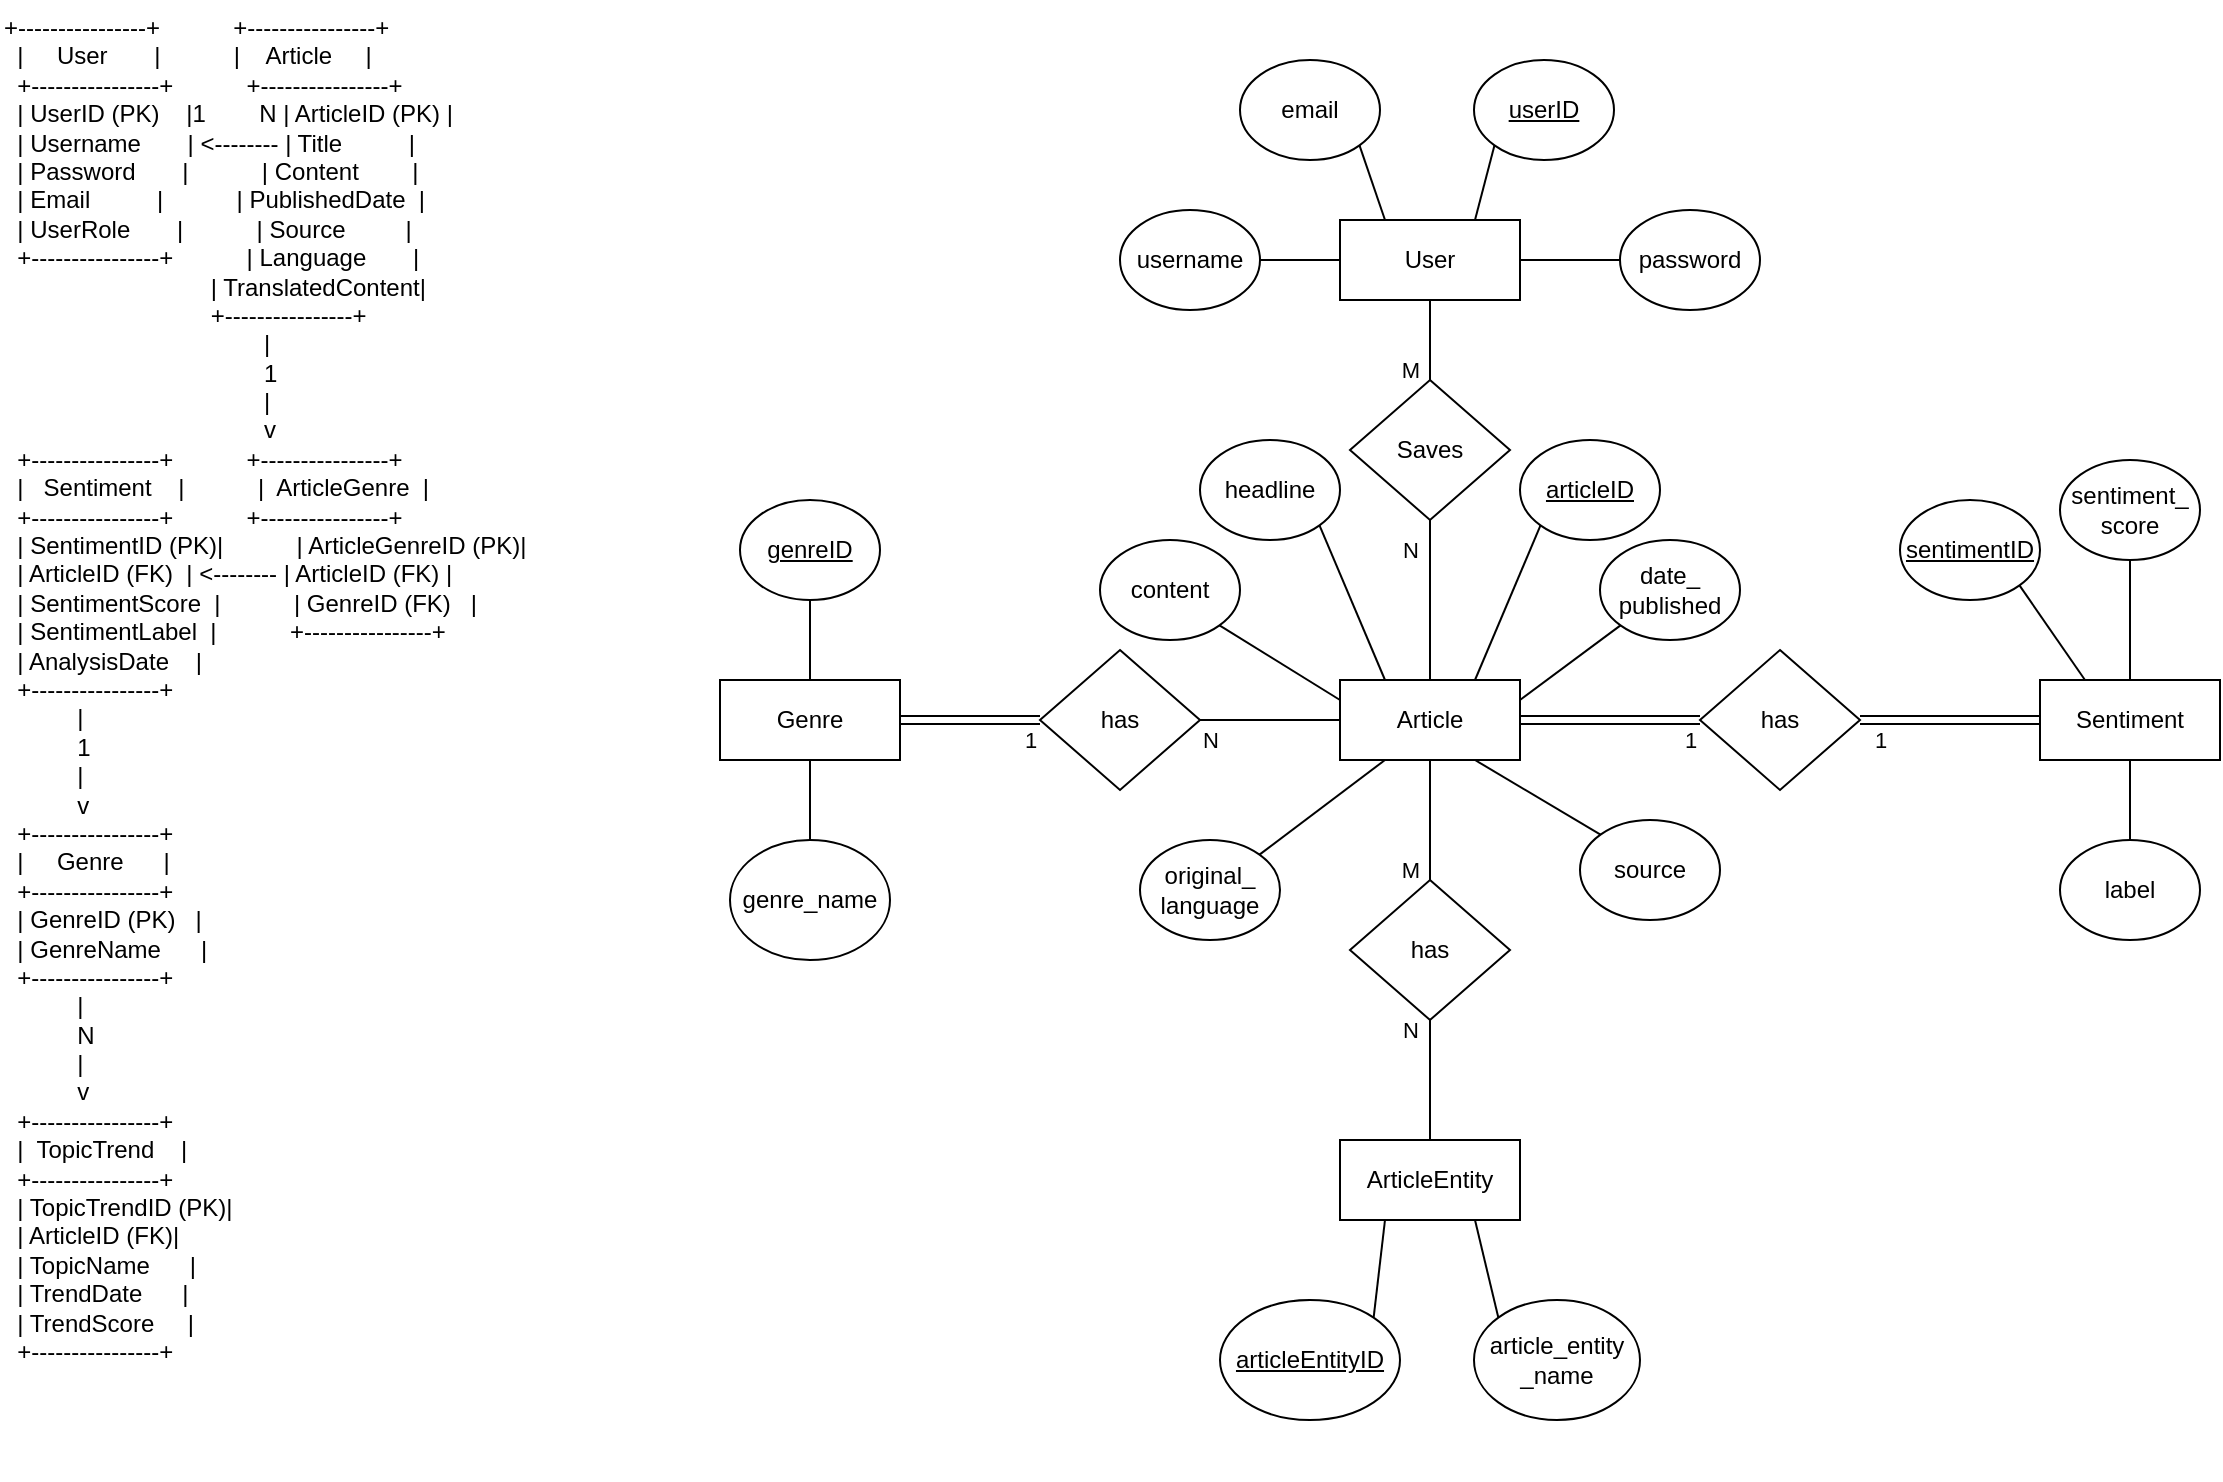 <mxfile version="24.7.6">
  <diagram name="Page-1" id="5esxtzkEtj8AfJYbaw0N">
    <mxGraphModel dx="1561" dy="753" grid="1" gridSize="10" guides="1" tooltips="1" connect="1" arrows="1" fold="1" page="1" pageScale="1" pageWidth="827" pageHeight="1169" math="0" shadow="0">
      <root>
        <mxCell id="0" />
        <mxCell id="1" parent="0" />
        <mxCell id="T3Wfl1RKRLe8HCl4j4qB-1" value="+----------------+           +----------------+&#xa;  |     User       |           |    Article     |&#xa;  +----------------+           +----------------+&#xa;  | UserID (PK)    |1        N | ArticleID (PK) |&#xa;  | Username       | &lt;-------- | Title          |&#xa;  | Password       |           | Content        |&#xa;  | Email          |           | PublishedDate  |&#xa;  | UserRole       |           | Source         |&#xa;  +----------------+           | Language       |&#xa;                               | TranslatedContent|&#xa;                               +----------------+&#xa;                                       |&#xa;                                       1&#xa;                                       |&#xa;                                       v&#xa;  +----------------+           +----------------+&#xa;  |   Sentiment    |           |  ArticleGenre  |&#xa;  +----------------+           +----------------+&#xa;  | SentimentID (PK)|           | ArticleGenreID (PK)|&#xa;  | ArticleID (FK)  | &lt;-------- | ArticleID (FK) |&#xa;  | SentimentScore  |           | GenreID (FK)   |&#xa;  | SentimentLabel  |           +----------------+&#xa;  | AnalysisDate    |&#xa;  +----------------+&#xa;           |&#xa;           1&#xa;           |&#xa;           v&#xa;  +----------------+&#xa;  |     Genre      |&#xa;  +----------------+&#xa;  | GenreID (PK)   |&#xa;  | GenreName      |&#xa;  +----------------+&#xa;           |&#xa;           N&#xa;           |&#xa;           v&#xa;  +----------------+&#xa;  |  TopicTrend    |&#xa;  +----------------+&#xa;  | TopicTrendID (PK)|&#xa;  | ArticleID (FK)|&#xa;  | TopicName      |&#xa;  | TrendDate      |&#xa;  | TrendScore     |&#xa;  +----------------+" style="text;whiteSpace=wrap;" vertex="1" parent="1">
          <mxGeometry x="20" y="60" width="290" height="740" as="geometry" />
        </mxCell>
        <mxCell id="T3Wfl1RKRLe8HCl4j4qB-20" style="edgeStyle=none;shape=connector;rounded=0;orthogonalLoop=1;jettySize=auto;html=1;exitX=0.5;exitY=1;exitDx=0;exitDy=0;entryX=0.5;entryY=0;entryDx=0;entryDy=0;strokeColor=default;align=center;verticalAlign=middle;fontFamily=Helvetica;fontSize=11;fontColor=default;labelBackgroundColor=default;endArrow=none;" edge="1" parent="1" source="T3Wfl1RKRLe8HCl4j4qB-2" target="T3Wfl1RKRLe8HCl4j4qB-7">
          <mxGeometry relative="1" as="geometry" />
        </mxCell>
        <mxCell id="T3Wfl1RKRLe8HCl4j4qB-67" style="edgeStyle=none;shape=connector;rounded=0;orthogonalLoop=1;jettySize=auto;html=1;exitX=1;exitY=0.5;exitDx=0;exitDy=0;entryX=0;entryY=0.5;entryDx=0;entryDy=0;strokeColor=default;align=center;verticalAlign=middle;fontFamily=Helvetica;fontSize=11;fontColor=default;labelBackgroundColor=default;endArrow=none;" edge="1" parent="1" source="T3Wfl1RKRLe8HCl4j4qB-2" target="T3Wfl1RKRLe8HCl4j4qB-45">
          <mxGeometry relative="1" as="geometry" />
        </mxCell>
        <mxCell id="T3Wfl1RKRLe8HCl4j4qB-2" value="User" style="rounded=0;whiteSpace=wrap;html=1;" vertex="1" parent="1">
          <mxGeometry x="690" y="170" width="90" height="40" as="geometry" />
        </mxCell>
        <mxCell id="T3Wfl1RKRLe8HCl4j4qB-22" style="edgeStyle=none;shape=connector;rounded=0;orthogonalLoop=1;jettySize=auto;html=1;exitX=0;exitY=0.5;exitDx=0;exitDy=0;entryX=1;entryY=0.5;entryDx=0;entryDy=0;strokeColor=default;align=center;verticalAlign=middle;fontFamily=Helvetica;fontSize=11;fontColor=default;labelBackgroundColor=default;endArrow=none;" edge="1" parent="1" source="T3Wfl1RKRLe8HCl4j4qB-3" target="T3Wfl1RKRLe8HCl4j4qB-10">
          <mxGeometry relative="1" as="geometry" />
        </mxCell>
        <mxCell id="T3Wfl1RKRLe8HCl4j4qB-75" style="edgeStyle=none;shape=connector;rounded=0;orthogonalLoop=1;jettySize=auto;html=1;exitX=0.75;exitY=1;exitDx=0;exitDy=0;entryX=0;entryY=0;entryDx=0;entryDy=0;strokeColor=default;align=center;verticalAlign=middle;fontFamily=Helvetica;fontSize=11;fontColor=default;labelBackgroundColor=default;endArrow=none;" edge="1" parent="1" source="T3Wfl1RKRLe8HCl4j4qB-3" target="T3Wfl1RKRLe8HCl4j4qB-52">
          <mxGeometry relative="1" as="geometry" />
        </mxCell>
        <mxCell id="T3Wfl1RKRLe8HCl4j4qB-76" style="edgeStyle=none;shape=connector;rounded=0;orthogonalLoop=1;jettySize=auto;html=1;exitX=0.25;exitY=1;exitDx=0;exitDy=0;entryX=1;entryY=0;entryDx=0;entryDy=0;strokeColor=default;align=center;verticalAlign=middle;fontFamily=Helvetica;fontSize=11;fontColor=default;labelBackgroundColor=default;endArrow=none;" edge="1" parent="1" source="T3Wfl1RKRLe8HCl4j4qB-3" target="T3Wfl1RKRLe8HCl4j4qB-57">
          <mxGeometry relative="1" as="geometry" />
        </mxCell>
        <mxCell id="T3Wfl1RKRLe8HCl4j4qB-3" value="Article" style="rounded=0;whiteSpace=wrap;html=1;" vertex="1" parent="1">
          <mxGeometry x="690" y="400" width="90" height="40" as="geometry" />
        </mxCell>
        <mxCell id="T3Wfl1RKRLe8HCl4j4qB-62" style="edgeStyle=none;shape=connector;rounded=0;orthogonalLoop=1;jettySize=auto;html=1;exitX=0.5;exitY=1;exitDx=0;exitDy=0;entryX=0.5;entryY=0;entryDx=0;entryDy=0;strokeColor=default;align=center;verticalAlign=middle;fontFamily=Helvetica;fontSize=11;fontColor=default;labelBackgroundColor=default;endArrow=none;" edge="1" parent="1" source="T3Wfl1RKRLe8HCl4j4qB-4" target="T3Wfl1RKRLe8HCl4j4qB-54">
          <mxGeometry relative="1" as="geometry" />
        </mxCell>
        <mxCell id="T3Wfl1RKRLe8HCl4j4qB-4" value="Sentiment" style="rounded=0;whiteSpace=wrap;html=1;" vertex="1" parent="1">
          <mxGeometry x="1040" y="400" width="90" height="40" as="geometry" />
        </mxCell>
        <mxCell id="T3Wfl1RKRLe8HCl4j4qB-5" value="ArticleEntity" style="rounded=0;whiteSpace=wrap;html=1;" vertex="1" parent="1">
          <mxGeometry x="690" y="630" width="90" height="40" as="geometry" />
        </mxCell>
        <mxCell id="T3Wfl1RKRLe8HCl4j4qB-37" style="edgeStyle=none;shape=connector;rounded=0;orthogonalLoop=1;jettySize=auto;html=1;exitX=0.5;exitY=1;exitDx=0;exitDy=0;entryX=0.5;entryY=0;entryDx=0;entryDy=0;strokeColor=default;align=center;verticalAlign=middle;fontFamily=Helvetica;fontSize=11;fontColor=default;labelBackgroundColor=default;endArrow=none;" edge="1" parent="1" source="T3Wfl1RKRLe8HCl4j4qB-6" target="T3Wfl1RKRLe8HCl4j4qB-5">
          <mxGeometry relative="1" as="geometry" />
        </mxCell>
        <mxCell id="T3Wfl1RKRLe8HCl4j4qB-40" style="edgeStyle=none;shape=connector;rounded=0;orthogonalLoop=1;jettySize=auto;html=1;exitX=0.5;exitY=0;exitDx=0;exitDy=0;entryX=0.5;entryY=1;entryDx=0;entryDy=0;strokeColor=default;align=center;verticalAlign=middle;fontFamily=Helvetica;fontSize=11;fontColor=default;labelBackgroundColor=default;endArrow=none;" edge="1" parent="1" source="T3Wfl1RKRLe8HCl4j4qB-6" target="T3Wfl1RKRLe8HCl4j4qB-3">
          <mxGeometry relative="1" as="geometry" />
        </mxCell>
        <mxCell id="T3Wfl1RKRLe8HCl4j4qB-6" value="has" style="rhombus;whiteSpace=wrap;html=1;" vertex="1" parent="1">
          <mxGeometry x="695" y="500" width="80" height="70" as="geometry" />
        </mxCell>
        <mxCell id="T3Wfl1RKRLe8HCl4j4qB-7" value="Saves" style="rhombus;whiteSpace=wrap;html=1;" vertex="1" parent="1">
          <mxGeometry x="695" y="250" width="80" height="70" as="geometry" />
        </mxCell>
        <mxCell id="T3Wfl1RKRLe8HCl4j4qB-8" value="has" style="rhombus;whiteSpace=wrap;html=1;" vertex="1" parent="1">
          <mxGeometry x="870" y="385" width="80" height="70" as="geometry" />
        </mxCell>
        <mxCell id="T3Wfl1RKRLe8HCl4j4qB-9" value="Genre" style="rounded=0;whiteSpace=wrap;html=1;" vertex="1" parent="1">
          <mxGeometry x="380" y="400" width="90" height="40" as="geometry" />
        </mxCell>
        <mxCell id="T3Wfl1RKRLe8HCl4j4qB-10" value="has" style="rhombus;whiteSpace=wrap;html=1;" vertex="1" parent="1">
          <mxGeometry x="540" y="385" width="80" height="70" as="geometry" />
        </mxCell>
        <mxCell id="T3Wfl1RKRLe8HCl4j4qB-58" style="edgeStyle=none;shape=connector;rounded=0;orthogonalLoop=1;jettySize=auto;html=1;exitX=0.5;exitY=1;exitDx=0;exitDy=0;entryX=0.5;entryY=0;entryDx=0;entryDy=0;strokeColor=default;align=center;verticalAlign=middle;fontFamily=Helvetica;fontSize=11;fontColor=default;labelBackgroundColor=default;endArrow=none;" edge="1" parent="1" source="T3Wfl1RKRLe8HCl4j4qB-11" target="T3Wfl1RKRLe8HCl4j4qB-9">
          <mxGeometry relative="1" as="geometry" />
        </mxCell>
        <mxCell id="T3Wfl1RKRLe8HCl4j4qB-11" value="genreID" style="ellipse;whiteSpace=wrap;html=1;fontStyle=4" vertex="1" parent="1">
          <mxGeometry x="390" y="310" width="70" height="50" as="geometry" />
        </mxCell>
        <mxCell id="T3Wfl1RKRLe8HCl4j4qB-73" style="edgeStyle=none;shape=connector;rounded=0;orthogonalLoop=1;jettySize=auto;html=1;exitX=0;exitY=1;exitDx=0;exitDy=0;entryX=0.75;entryY=0;entryDx=0;entryDy=0;strokeColor=default;align=center;verticalAlign=middle;fontFamily=Helvetica;fontSize=11;fontColor=default;labelBackgroundColor=default;endArrow=none;" edge="1" parent="1" source="T3Wfl1RKRLe8HCl4j4qB-12" target="T3Wfl1RKRLe8HCl4j4qB-3">
          <mxGeometry relative="1" as="geometry" />
        </mxCell>
        <mxCell id="T3Wfl1RKRLe8HCl4j4qB-12" value="articleID" style="ellipse;whiteSpace=wrap;html=1;fontStyle=4" vertex="1" parent="1">
          <mxGeometry x="780" y="280" width="70" height="50" as="geometry" />
        </mxCell>
        <mxCell id="T3Wfl1RKRLe8HCl4j4qB-60" style="edgeStyle=none;shape=connector;rounded=0;orthogonalLoop=1;jettySize=auto;html=1;exitX=1;exitY=0;exitDx=0;exitDy=0;entryX=0.25;entryY=1;entryDx=0;entryDy=0;strokeColor=default;align=center;verticalAlign=middle;fontFamily=Helvetica;fontSize=11;fontColor=default;labelBackgroundColor=default;endArrow=none;" edge="1" parent="1" source="T3Wfl1RKRLe8HCl4j4qB-13" target="T3Wfl1RKRLe8HCl4j4qB-5">
          <mxGeometry relative="1" as="geometry" />
        </mxCell>
        <mxCell id="T3Wfl1RKRLe8HCl4j4qB-13" value="articleEntityID" style="ellipse;whiteSpace=wrap;html=1;fontStyle=4" vertex="1" parent="1">
          <mxGeometry x="630" y="710" width="90" height="60" as="geometry" />
        </mxCell>
        <mxCell id="T3Wfl1RKRLe8HCl4j4qB-64" style="edgeStyle=none;shape=connector;rounded=0;orthogonalLoop=1;jettySize=auto;html=1;exitX=1;exitY=1;exitDx=0;exitDy=0;entryX=0.25;entryY=0;entryDx=0;entryDy=0;strokeColor=default;align=center;verticalAlign=middle;fontFamily=Helvetica;fontSize=11;fontColor=default;labelBackgroundColor=default;endArrow=none;" edge="1" parent="1" source="T3Wfl1RKRLe8HCl4j4qB-14" target="T3Wfl1RKRLe8HCl4j4qB-4">
          <mxGeometry relative="1" as="geometry" />
        </mxCell>
        <mxCell id="T3Wfl1RKRLe8HCl4j4qB-14" value="sentimentID" style="ellipse;whiteSpace=wrap;html=1;fontStyle=4" vertex="1" parent="1">
          <mxGeometry x="970" y="310" width="70" height="50" as="geometry" />
        </mxCell>
        <mxCell id="T3Wfl1RKRLe8HCl4j4qB-66" style="edgeStyle=none;shape=connector;rounded=0;orthogonalLoop=1;jettySize=auto;html=1;exitX=0;exitY=1;exitDx=0;exitDy=0;entryX=0.75;entryY=0;entryDx=0;entryDy=0;strokeColor=default;align=center;verticalAlign=middle;fontFamily=Helvetica;fontSize=11;fontColor=default;labelBackgroundColor=default;endArrow=none;" edge="1" parent="1" source="T3Wfl1RKRLe8HCl4j4qB-15" target="T3Wfl1RKRLe8HCl4j4qB-2">
          <mxGeometry relative="1" as="geometry" />
        </mxCell>
        <mxCell id="T3Wfl1RKRLe8HCl4j4qB-15" value="userID" style="ellipse;whiteSpace=wrap;html=1;fontStyle=4" vertex="1" parent="1">
          <mxGeometry x="757" y="90" width="70" height="50" as="geometry" />
        </mxCell>
        <mxCell id="T3Wfl1RKRLe8HCl4j4qB-17" value="" style="endArrow=none;html=1;rounded=0;entryX=0.5;entryY=1;entryDx=0;entryDy=0;exitX=0.5;exitY=0;exitDx=0;exitDy=0;" edge="1" parent="1" source="T3Wfl1RKRLe8HCl4j4qB-3" target="T3Wfl1RKRLe8HCl4j4qB-7">
          <mxGeometry width="50" height="50" relative="1" as="geometry">
            <mxPoint x="920" y="215" as="sourcePoint" />
            <mxPoint x="970" y="165" as="targetPoint" />
          </mxGeometry>
        </mxCell>
        <mxCell id="T3Wfl1RKRLe8HCl4j4qB-18" value="" style="shape=link;html=1;rounded=0;strokeColor=default;align=center;verticalAlign=middle;fontFamily=Helvetica;fontSize=11;fontColor=default;labelBackgroundColor=default;endArrow=none;exitX=1;exitY=0.5;exitDx=0;exitDy=0;entryX=0;entryY=0.5;entryDx=0;entryDy=0;" edge="1" parent="1" source="T3Wfl1RKRLe8HCl4j4qB-9" target="T3Wfl1RKRLe8HCl4j4qB-10">
          <mxGeometry relative="1" as="geometry">
            <mxPoint x="870" y="270" as="sourcePoint" />
            <mxPoint x="1040" y="270" as="targetPoint" />
          </mxGeometry>
        </mxCell>
        <mxCell id="T3Wfl1RKRLe8HCl4j4qB-23" value="N" style="text;html=1;align=center;verticalAlign=middle;resizable=0;points=[];autosize=1;strokeColor=none;fillColor=none;fontFamily=Helvetica;fontSize=11;fontColor=default;labelBackgroundColor=default;" vertex="1" parent="1">
          <mxGeometry x="710" y="320" width="30" height="30" as="geometry" />
        </mxCell>
        <mxCell id="T3Wfl1RKRLe8HCl4j4qB-24" value="M" style="text;html=1;align=center;verticalAlign=middle;resizable=0;points=[];autosize=1;strokeColor=none;fillColor=none;fontFamily=Helvetica;fontSize=11;fontColor=default;labelBackgroundColor=default;" vertex="1" parent="1">
          <mxGeometry x="710" y="230" width="30" height="30" as="geometry" />
        </mxCell>
        <mxCell id="T3Wfl1RKRLe8HCl4j4qB-26" value="N" style="text;html=1;align=center;verticalAlign=middle;resizable=0;points=[];autosize=1;strokeColor=none;fillColor=none;fontFamily=Helvetica;fontSize=11;fontColor=default;labelBackgroundColor=default;" vertex="1" parent="1">
          <mxGeometry x="610" y="415" width="30" height="30" as="geometry" />
        </mxCell>
        <mxCell id="T3Wfl1RKRLe8HCl4j4qB-27" value="1" style="text;html=1;align=center;verticalAlign=middle;resizable=0;points=[];autosize=1;strokeColor=none;fillColor=none;fontFamily=Helvetica;fontSize=11;fontColor=default;labelBackgroundColor=default;" vertex="1" parent="1">
          <mxGeometry x="520" y="415" width="30" height="30" as="geometry" />
        </mxCell>
        <mxCell id="T3Wfl1RKRLe8HCl4j4qB-32" value="" style="shape=link;html=1;rounded=0;strokeColor=default;align=center;verticalAlign=middle;fontFamily=Helvetica;fontSize=11;fontColor=default;labelBackgroundColor=default;endArrow=none;exitX=1;exitY=0.5;exitDx=0;exitDy=0;entryX=0;entryY=0.5;entryDx=0;entryDy=0;" edge="1" parent="1" source="T3Wfl1RKRLe8HCl4j4qB-3" target="T3Wfl1RKRLe8HCl4j4qB-8">
          <mxGeometry relative="1" as="geometry">
            <mxPoint x="1090" y="290" as="sourcePoint" />
            <mxPoint x="1160" y="290" as="targetPoint" />
          </mxGeometry>
        </mxCell>
        <mxCell id="T3Wfl1RKRLe8HCl4j4qB-33" value="" style="shape=link;html=1;rounded=0;strokeColor=default;align=center;verticalAlign=middle;fontFamily=Helvetica;fontSize=11;fontColor=default;labelBackgroundColor=default;endArrow=none;exitX=1;exitY=0.5;exitDx=0;exitDy=0;entryX=0;entryY=0.5;entryDx=0;entryDy=0;" edge="1" parent="1" source="T3Wfl1RKRLe8HCl4j4qB-8" target="T3Wfl1RKRLe8HCl4j4qB-4">
          <mxGeometry relative="1" as="geometry">
            <mxPoint x="1100" y="300" as="sourcePoint" />
            <mxPoint x="1170" y="300" as="targetPoint" />
          </mxGeometry>
        </mxCell>
        <mxCell id="T3Wfl1RKRLe8HCl4j4qB-34" value="1" style="text;html=1;align=center;verticalAlign=middle;resizable=0;points=[];autosize=1;strokeColor=none;fillColor=none;fontFamily=Helvetica;fontSize=11;fontColor=default;labelBackgroundColor=default;" vertex="1" parent="1">
          <mxGeometry x="945" y="415" width="30" height="30" as="geometry" />
        </mxCell>
        <mxCell id="T3Wfl1RKRLe8HCl4j4qB-35" value="1" style="text;html=1;align=center;verticalAlign=middle;resizable=0;points=[];autosize=1;strokeColor=none;fillColor=none;fontFamily=Helvetica;fontSize=11;fontColor=default;labelBackgroundColor=default;" vertex="1" parent="1">
          <mxGeometry x="850" y="415" width="30" height="30" as="geometry" />
        </mxCell>
        <mxCell id="T3Wfl1RKRLe8HCl4j4qB-39" value="N" style="text;html=1;align=center;verticalAlign=middle;resizable=0;points=[];autosize=1;strokeColor=none;fillColor=none;fontFamily=Helvetica;fontSize=11;fontColor=default;labelBackgroundColor=default;" vertex="1" parent="1">
          <mxGeometry x="710" y="560" width="30" height="30" as="geometry" />
        </mxCell>
        <mxCell id="T3Wfl1RKRLe8HCl4j4qB-41" value="M" style="text;html=1;align=center;verticalAlign=middle;resizable=0;points=[];autosize=1;strokeColor=none;fillColor=none;fontFamily=Helvetica;fontSize=11;fontColor=default;labelBackgroundColor=default;" vertex="1" parent="1">
          <mxGeometry x="710" y="480" width="30" height="30" as="geometry" />
        </mxCell>
        <mxCell id="T3Wfl1RKRLe8HCl4j4qB-68" style="edgeStyle=none;shape=connector;rounded=0;orthogonalLoop=1;jettySize=auto;html=1;exitX=1;exitY=0.5;exitDx=0;exitDy=0;entryX=0;entryY=0.5;entryDx=0;entryDy=0;strokeColor=default;align=center;verticalAlign=middle;fontFamily=Helvetica;fontSize=11;fontColor=default;labelBackgroundColor=default;endArrow=none;" edge="1" parent="1" source="T3Wfl1RKRLe8HCl4j4qB-43" target="T3Wfl1RKRLe8HCl4j4qB-2">
          <mxGeometry relative="1" as="geometry" />
        </mxCell>
        <mxCell id="T3Wfl1RKRLe8HCl4j4qB-43" value="username" style="ellipse;whiteSpace=wrap;html=1;" vertex="1" parent="1">
          <mxGeometry x="580" y="165" width="70" height="50" as="geometry" />
        </mxCell>
        <mxCell id="T3Wfl1RKRLe8HCl4j4qB-65" style="edgeStyle=none;shape=connector;rounded=0;orthogonalLoop=1;jettySize=auto;html=1;exitX=1;exitY=1;exitDx=0;exitDy=0;entryX=0.25;entryY=0;entryDx=0;entryDy=0;strokeColor=default;align=center;verticalAlign=middle;fontFamily=Helvetica;fontSize=11;fontColor=default;labelBackgroundColor=default;endArrow=none;" edge="1" parent="1" source="T3Wfl1RKRLe8HCl4j4qB-44" target="T3Wfl1RKRLe8HCl4j4qB-2">
          <mxGeometry relative="1" as="geometry" />
        </mxCell>
        <mxCell id="T3Wfl1RKRLe8HCl4j4qB-44" value="email" style="ellipse;whiteSpace=wrap;html=1;" vertex="1" parent="1">
          <mxGeometry x="640" y="90" width="70" height="50" as="geometry" />
        </mxCell>
        <mxCell id="T3Wfl1RKRLe8HCl4j4qB-45" value="password" style="ellipse;whiteSpace=wrap;html=1;" vertex="1" parent="1">
          <mxGeometry x="830" y="165" width="70" height="50" as="geometry" />
        </mxCell>
        <mxCell id="T3Wfl1RKRLe8HCl4j4qB-59" style="edgeStyle=none;shape=connector;rounded=0;orthogonalLoop=1;jettySize=auto;html=1;exitX=0.5;exitY=0;exitDx=0;exitDy=0;entryX=0.5;entryY=1;entryDx=0;entryDy=0;strokeColor=default;align=center;verticalAlign=middle;fontFamily=Helvetica;fontSize=11;fontColor=default;labelBackgroundColor=default;endArrow=none;" edge="1" parent="1" source="T3Wfl1RKRLe8HCl4j4qB-47" target="T3Wfl1RKRLe8HCl4j4qB-9">
          <mxGeometry relative="1" as="geometry" />
        </mxCell>
        <mxCell id="T3Wfl1RKRLe8HCl4j4qB-47" value="genre_name" style="ellipse;whiteSpace=wrap;html=1;fontStyle=0" vertex="1" parent="1">
          <mxGeometry x="385" y="480" width="80" height="60" as="geometry" />
        </mxCell>
        <mxCell id="T3Wfl1RKRLe8HCl4j4qB-63" style="edgeStyle=none;shape=connector;rounded=0;orthogonalLoop=1;jettySize=auto;html=1;exitX=0.5;exitY=1;exitDx=0;exitDy=0;entryX=0.5;entryY=0;entryDx=0;entryDy=0;strokeColor=default;align=center;verticalAlign=middle;fontFamily=Helvetica;fontSize=11;fontColor=default;labelBackgroundColor=default;endArrow=none;" edge="1" parent="1" source="T3Wfl1RKRLe8HCl4j4qB-48" target="T3Wfl1RKRLe8HCl4j4qB-4">
          <mxGeometry relative="1" as="geometry" />
        </mxCell>
        <mxCell id="T3Wfl1RKRLe8HCl4j4qB-48" value="sentiment_&lt;div&gt;score&lt;/div&gt;" style="ellipse;whiteSpace=wrap;html=1;fontStyle=0" vertex="1" parent="1">
          <mxGeometry x="1050" y="290" width="70" height="50" as="geometry" />
        </mxCell>
        <mxCell id="T3Wfl1RKRLe8HCl4j4qB-61" style="edgeStyle=none;shape=connector;rounded=0;orthogonalLoop=1;jettySize=auto;html=1;exitX=0;exitY=0;exitDx=0;exitDy=0;entryX=0.75;entryY=1;entryDx=0;entryDy=0;strokeColor=default;align=center;verticalAlign=middle;fontFamily=Helvetica;fontSize=11;fontColor=default;labelBackgroundColor=default;endArrow=none;" edge="1" parent="1" source="T3Wfl1RKRLe8HCl4j4qB-49" target="T3Wfl1RKRLe8HCl4j4qB-5">
          <mxGeometry relative="1" as="geometry" />
        </mxCell>
        <mxCell id="T3Wfl1RKRLe8HCl4j4qB-49" value="article_&lt;span style=&quot;background-color: initial;&quot;&gt;entity&lt;/span&gt;&lt;div&gt;_name&lt;/div&gt;" style="ellipse;whiteSpace=wrap;html=1;" vertex="1" parent="1">
          <mxGeometry x="757" y="710" width="83" height="60" as="geometry" />
        </mxCell>
        <mxCell id="T3Wfl1RKRLe8HCl4j4qB-69" style="edgeStyle=none;shape=connector;rounded=0;orthogonalLoop=1;jettySize=auto;html=1;exitX=1;exitY=1;exitDx=0;exitDy=0;entryX=0.25;entryY=0;entryDx=0;entryDy=0;strokeColor=default;align=center;verticalAlign=middle;fontFamily=Helvetica;fontSize=11;fontColor=default;labelBackgroundColor=default;endArrow=none;" edge="1" parent="1" source="T3Wfl1RKRLe8HCl4j4qB-51" target="T3Wfl1RKRLe8HCl4j4qB-3">
          <mxGeometry relative="1" as="geometry" />
        </mxCell>
        <mxCell id="T3Wfl1RKRLe8HCl4j4qB-51" value="headline" style="ellipse;whiteSpace=wrap;html=1;fontStyle=0" vertex="1" parent="1">
          <mxGeometry x="620" y="280" width="70" height="50" as="geometry" />
        </mxCell>
        <mxCell id="T3Wfl1RKRLe8HCl4j4qB-52" value="source" style="ellipse;whiteSpace=wrap;html=1;fontStyle=0" vertex="1" parent="1">
          <mxGeometry x="810" y="470" width="70" height="50" as="geometry" />
        </mxCell>
        <mxCell id="T3Wfl1RKRLe8HCl4j4qB-74" style="edgeStyle=none;shape=connector;rounded=0;orthogonalLoop=1;jettySize=auto;html=1;exitX=0;exitY=1;exitDx=0;exitDy=0;entryX=1;entryY=0.25;entryDx=0;entryDy=0;strokeColor=default;align=center;verticalAlign=middle;fontFamily=Helvetica;fontSize=11;fontColor=default;labelBackgroundColor=default;endArrow=none;" edge="1" parent="1" source="T3Wfl1RKRLe8HCl4j4qB-53" target="T3Wfl1RKRLe8HCl4j4qB-3">
          <mxGeometry relative="1" as="geometry" />
        </mxCell>
        <mxCell id="T3Wfl1RKRLe8HCl4j4qB-53" value="date_&lt;div&gt;published&lt;/div&gt;" style="ellipse;whiteSpace=wrap;html=1;fontStyle=0" vertex="1" parent="1">
          <mxGeometry x="820" y="330" width="70" height="50" as="geometry" />
        </mxCell>
        <mxCell id="T3Wfl1RKRLe8HCl4j4qB-54" value="label" style="ellipse;whiteSpace=wrap;html=1;fontStyle=0" vertex="1" parent="1">
          <mxGeometry x="1050" y="480" width="70" height="50" as="geometry" />
        </mxCell>
        <mxCell id="T3Wfl1RKRLe8HCl4j4qB-70" style="edgeStyle=none;shape=connector;rounded=0;orthogonalLoop=1;jettySize=auto;html=1;exitX=1;exitY=1;exitDx=0;exitDy=0;entryX=0;entryY=0.25;entryDx=0;entryDy=0;strokeColor=default;align=center;verticalAlign=middle;fontFamily=Helvetica;fontSize=11;fontColor=default;labelBackgroundColor=default;endArrow=none;" edge="1" parent="1" source="T3Wfl1RKRLe8HCl4j4qB-55" target="T3Wfl1RKRLe8HCl4j4qB-3">
          <mxGeometry relative="1" as="geometry" />
        </mxCell>
        <mxCell id="T3Wfl1RKRLe8HCl4j4qB-55" value="content" style="ellipse;whiteSpace=wrap;html=1;fontStyle=0" vertex="1" parent="1">
          <mxGeometry x="570" y="330" width="70" height="50" as="geometry" />
        </mxCell>
        <mxCell id="T3Wfl1RKRLe8HCl4j4qB-57" value="original_&lt;div&gt;language&lt;/div&gt;" style="ellipse;whiteSpace=wrap;html=1;fontStyle=0" vertex="1" parent="1">
          <mxGeometry x="590" y="480" width="70" height="50" as="geometry" />
        </mxCell>
      </root>
    </mxGraphModel>
  </diagram>
</mxfile>
